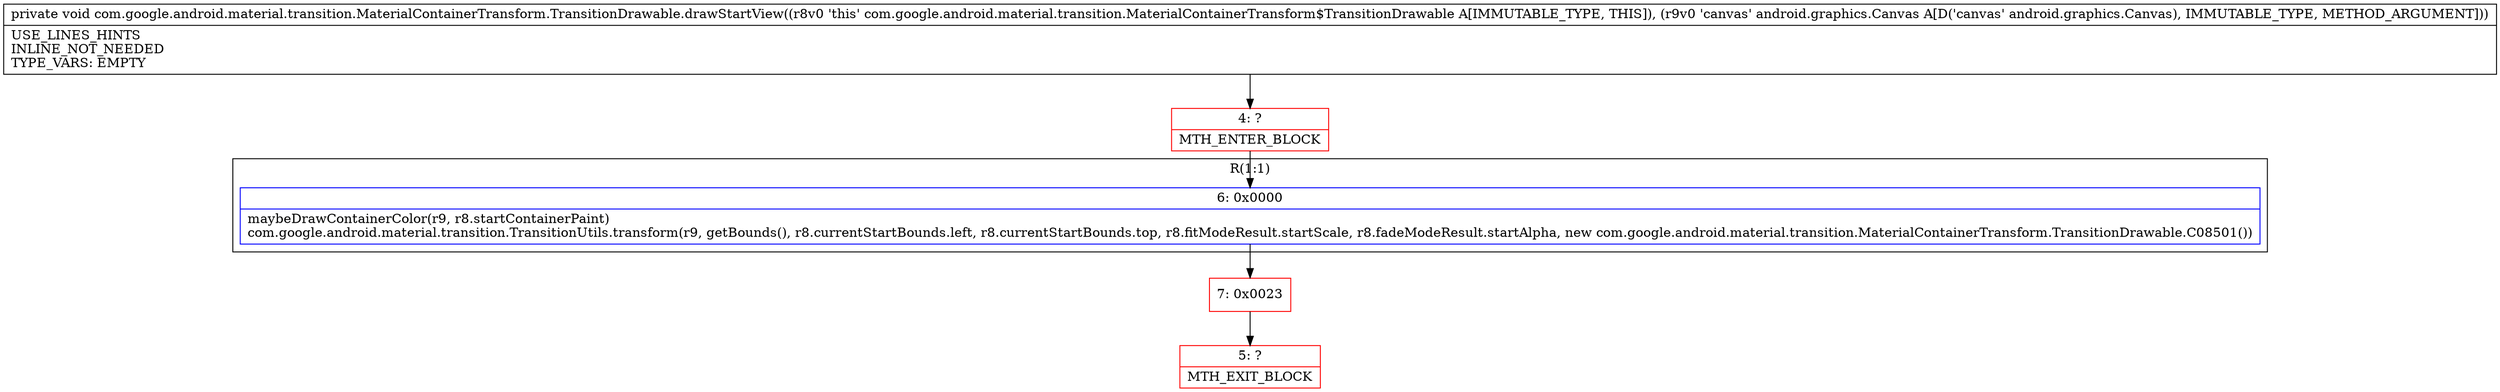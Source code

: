 digraph "CFG forcom.google.android.material.transition.MaterialContainerTransform.TransitionDrawable.drawStartView(Landroid\/graphics\/Canvas;)V" {
subgraph cluster_Region_1333784630 {
label = "R(1:1)";
node [shape=record,color=blue];
Node_6 [shape=record,label="{6\:\ 0x0000|maybeDrawContainerColor(r9, r8.startContainerPaint)\lcom.google.android.material.transition.TransitionUtils.transform(r9, getBounds(), r8.currentStartBounds.left, r8.currentStartBounds.top, r8.fitModeResult.startScale, r8.fadeModeResult.startAlpha, new com.google.android.material.transition.MaterialContainerTransform.TransitionDrawable.C08501())\l}"];
}
Node_4 [shape=record,color=red,label="{4\:\ ?|MTH_ENTER_BLOCK\l}"];
Node_7 [shape=record,color=red,label="{7\:\ 0x0023}"];
Node_5 [shape=record,color=red,label="{5\:\ ?|MTH_EXIT_BLOCK\l}"];
MethodNode[shape=record,label="{private void com.google.android.material.transition.MaterialContainerTransform.TransitionDrawable.drawStartView((r8v0 'this' com.google.android.material.transition.MaterialContainerTransform$TransitionDrawable A[IMMUTABLE_TYPE, THIS]), (r9v0 'canvas' android.graphics.Canvas A[D('canvas' android.graphics.Canvas), IMMUTABLE_TYPE, METHOD_ARGUMENT]))  | USE_LINES_HINTS\lINLINE_NOT_NEEDED\lTYPE_VARS: EMPTY\l}"];
MethodNode -> Node_4;Node_6 -> Node_7;
Node_4 -> Node_6;
Node_7 -> Node_5;
}

